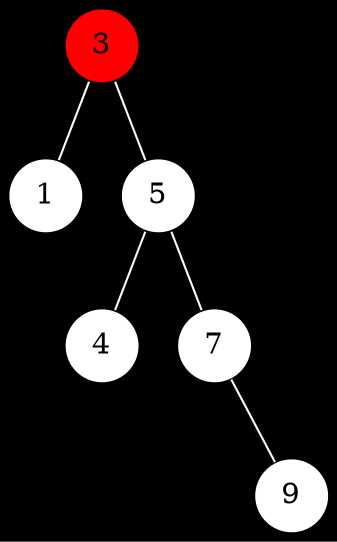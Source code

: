graph g {
    bgcolor = black;
    3 -- 1 [color = white];
    3 -- 5 [color = white];
    5 -- 4 [color = white];
    5 -- 7 [color = white];
    7 -- NULL [style = "invis"];
    7 -- 9 [color = white];
    1 [shape = circle, style = filled, fillcolor = white];
    3 [shape = circle, style = filled, fillcolor = red];
    5 [shape = circle, style = filled, fillcolor = white];
    7 [shape = circle, style = filled, fillcolor = white];
    9 [shape = circle, style = filled, fillcolor = white];
    4 [shape = circle, style = filled, fillcolor = white];
    NULL [style = "invis"];
}

//dot rll1.dot | gvpr -c -f binarytree.gvpr | neato -n -Tpng -o rll1.png